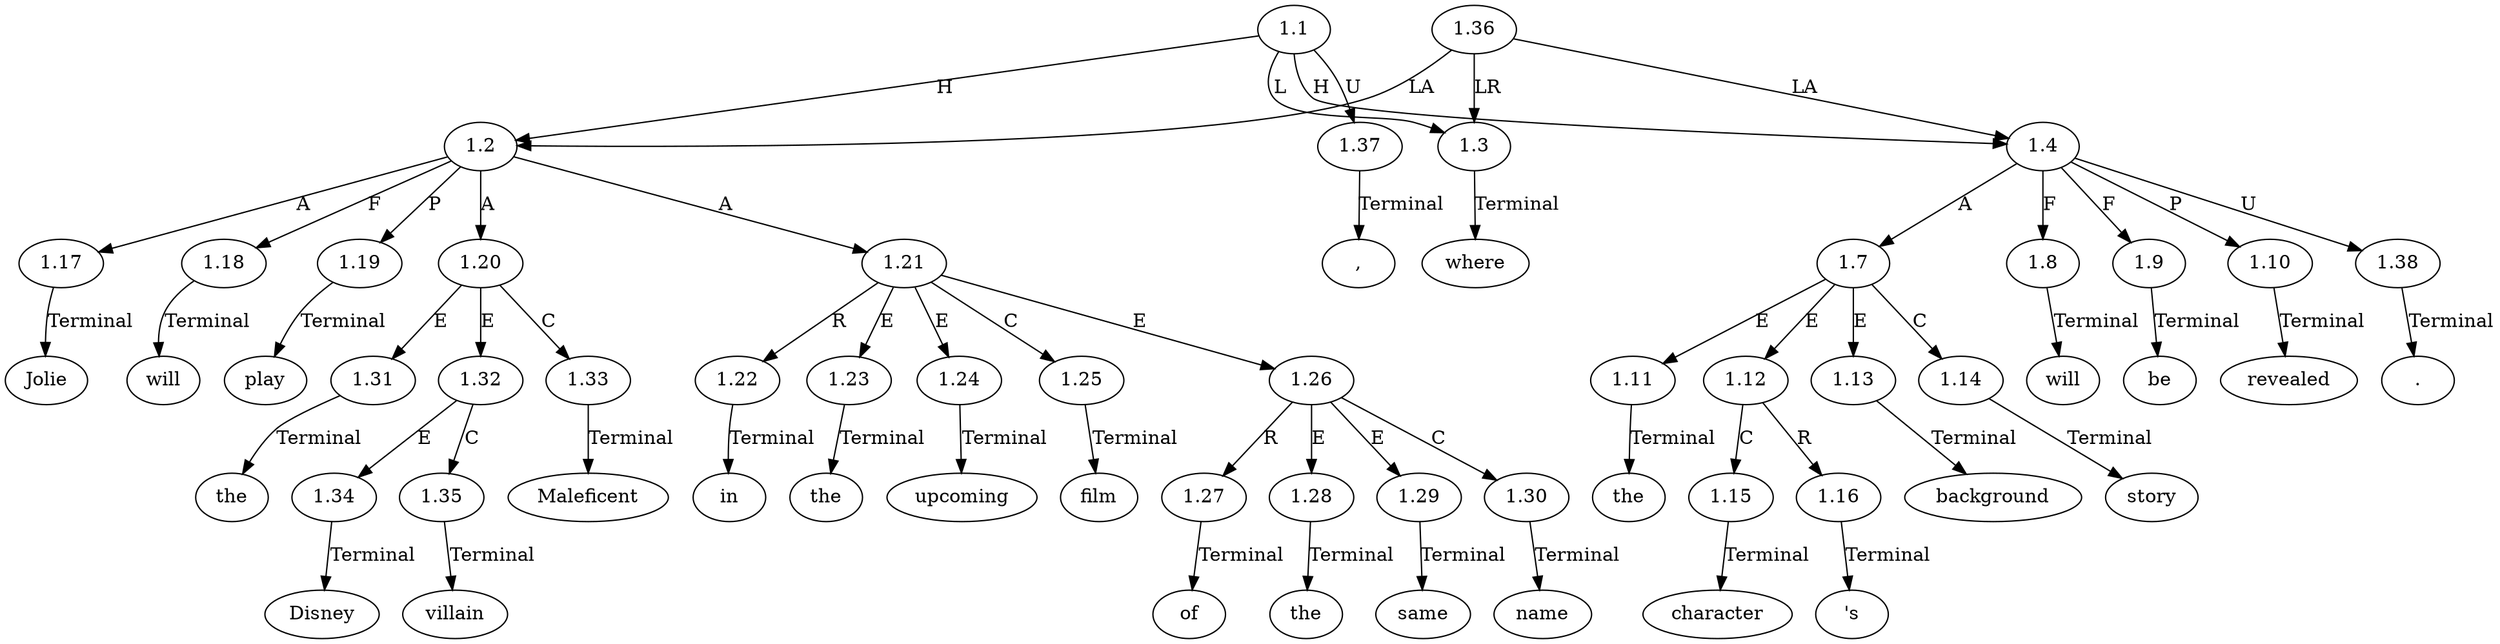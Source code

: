 // Graph
digraph {
	0.1 [label=Jolie ordering=out]
	0.10 [label=upcoming ordering=out]
	0.11 [label=film ordering=out]
	0.12 [label=of ordering=out]
	0.13 [label=the ordering=out]
	0.14 [label=same ordering=out]
	0.15 [label=name ordering=out]
	0.16 [label="," ordering=out]
	0.17 [label=where ordering=out]
	0.18 [label=the ordering=out]
	0.19 [label=character ordering=out]
	0.2 [label=will ordering=out]
	0.20 [label="'s" ordering=out]
	0.21 [label=background ordering=out]
	0.22 [label=story ordering=out]
	0.23 [label=will ordering=out]
	0.24 [label=be ordering=out]
	0.25 [label=revealed ordering=out]
	0.26 [label="." ordering=out]
	0.3 [label=play ordering=out]
	0.4 [label=the ordering=out]
	0.5 [label=Disney ordering=out]
	0.6 [label=villain ordering=out]
	0.7 [label=Maleficent ordering=out]
	0.8 [label=in ordering=out]
	0.9 [label=the ordering=out]
	1.1 [label=1.1 ordering=out]
	1.2 [label=1.2 ordering=out]
	1.3 [label=1.3 ordering=out]
	1.4 [label=1.4 ordering=out]
	1.7 [label=1.7 ordering=out]
	1.8 [label=1.8 ordering=out]
	1.9 [label=1.9 ordering=out]
	1.10 [label=1.10 ordering=out]
	1.11 [label=1.11 ordering=out]
	1.12 [label=1.12 ordering=out]
	1.13 [label=1.13 ordering=out]
	1.14 [label=1.14 ordering=out]
	1.15 [label=1.15 ordering=out]
	1.16 [label=1.16 ordering=out]
	1.17 [label=1.17 ordering=out]
	1.18 [label=1.18 ordering=out]
	1.19 [label=1.19 ordering=out]
	1.20 [label=1.20 ordering=out]
	1.21 [label=1.21 ordering=out]
	1.22 [label=1.22 ordering=out]
	1.23 [label=1.23 ordering=out]
	1.24 [label=1.24 ordering=out]
	1.25 [label=1.25 ordering=out]
	1.26 [label=1.26 ordering=out]
	1.27 [label=1.27 ordering=out]
	1.28 [label=1.28 ordering=out]
	1.29 [label=1.29 ordering=out]
	1.30 [label=1.30 ordering=out]
	1.31 [label=1.31 ordering=out]
	1.32 [label=1.32 ordering=out]
	1.33 [label=1.33 ordering=out]
	1.34 [label=1.34 ordering=out]
	1.35 [label=1.35 ordering=out]
	1.36 [label=1.36 ordering=out]
	1.37 [label=1.37 ordering=out]
	1.38 [label=1.38 ordering=out]
	1.1 -> 1.2 [label=H ordering=out]
	1.1 -> 1.3 [label=L ordering=out]
	1.1 -> 1.4 [label=H ordering=out]
	1.1 -> 1.37 [label=U ordering=out]
	1.2 -> 1.17 [label=A ordering=out]
	1.2 -> 1.18 [label=F ordering=out]
	1.2 -> 1.19 [label=P ordering=out]
	1.2 -> 1.20 [label=A ordering=out]
	1.2 -> 1.21 [label=A ordering=out]
	1.3 -> 0.17 [label=Terminal ordering=out]
	1.4 -> 1.7 [label=A ordering=out]
	1.4 -> 1.8 [label=F ordering=out]
	1.4 -> 1.9 [label=F ordering=out]
	1.4 -> 1.10 [label=P ordering=out]
	1.4 -> 1.38 [label=U ordering=out]
	1.7 -> 1.11 [label=E ordering=out]
	1.7 -> 1.12 [label=E ordering=out]
	1.7 -> 1.13 [label=E ordering=out]
	1.7 -> 1.14 [label=C ordering=out]
	1.8 -> 0.23 [label=Terminal ordering=out]
	1.9 -> 0.24 [label=Terminal ordering=out]
	1.10 -> 0.25 [label=Terminal ordering=out]
	1.11 -> 0.18 [label=Terminal ordering=out]
	1.12 -> 1.15 [label=C ordering=out]
	1.12 -> 1.16 [label=R ordering=out]
	1.13 -> 0.21 [label=Terminal ordering=out]
	1.14 -> 0.22 [label=Terminal ordering=out]
	1.15 -> 0.19 [label=Terminal ordering=out]
	1.16 -> 0.20 [label=Terminal ordering=out]
	1.17 -> 0.1 [label=Terminal ordering=out]
	1.18 -> 0.2 [label=Terminal ordering=out]
	1.19 -> 0.3 [label=Terminal ordering=out]
	1.20 -> 1.31 [label=E ordering=out]
	1.20 -> 1.32 [label=E ordering=out]
	1.20 -> 1.33 [label=C ordering=out]
	1.21 -> 1.22 [label=R ordering=out]
	1.21 -> 1.23 [label=E ordering=out]
	1.21 -> 1.24 [label=E ordering=out]
	1.21 -> 1.25 [label=C ordering=out]
	1.21 -> 1.26 [label=E ordering=out]
	1.22 -> 0.8 [label=Terminal ordering=out]
	1.23 -> 0.9 [label=Terminal ordering=out]
	1.24 -> 0.10 [label=Terminal ordering=out]
	1.25 -> 0.11 [label=Terminal ordering=out]
	1.26 -> 1.27 [label=R ordering=out]
	1.26 -> 1.28 [label=E ordering=out]
	1.26 -> 1.29 [label=E ordering=out]
	1.26 -> 1.30 [label=C ordering=out]
	1.27 -> 0.12 [label=Terminal ordering=out]
	1.28 -> 0.13 [label=Terminal ordering=out]
	1.29 -> 0.14 [label=Terminal ordering=out]
	1.30 -> 0.15 [label=Terminal ordering=out]
	1.31 -> 0.4 [label=Terminal ordering=out]
	1.32 -> 1.34 [label=E ordering=out]
	1.32 -> 1.35 [label=C ordering=out]
	1.33 -> 0.7 [label=Terminal ordering=out]
	1.34 -> 0.5 [label=Terminal ordering=out]
	1.35 -> 0.6 [label=Terminal ordering=out]
	1.36 -> 1.2 [label=LA ordering=out]
	1.36 -> 1.3 [label=LR ordering=out]
	1.36 -> 1.4 [label=LA ordering=out]
	1.37 -> 0.16 [label=Terminal ordering=out]
	1.38 -> 0.26 [label=Terminal ordering=out]
}
